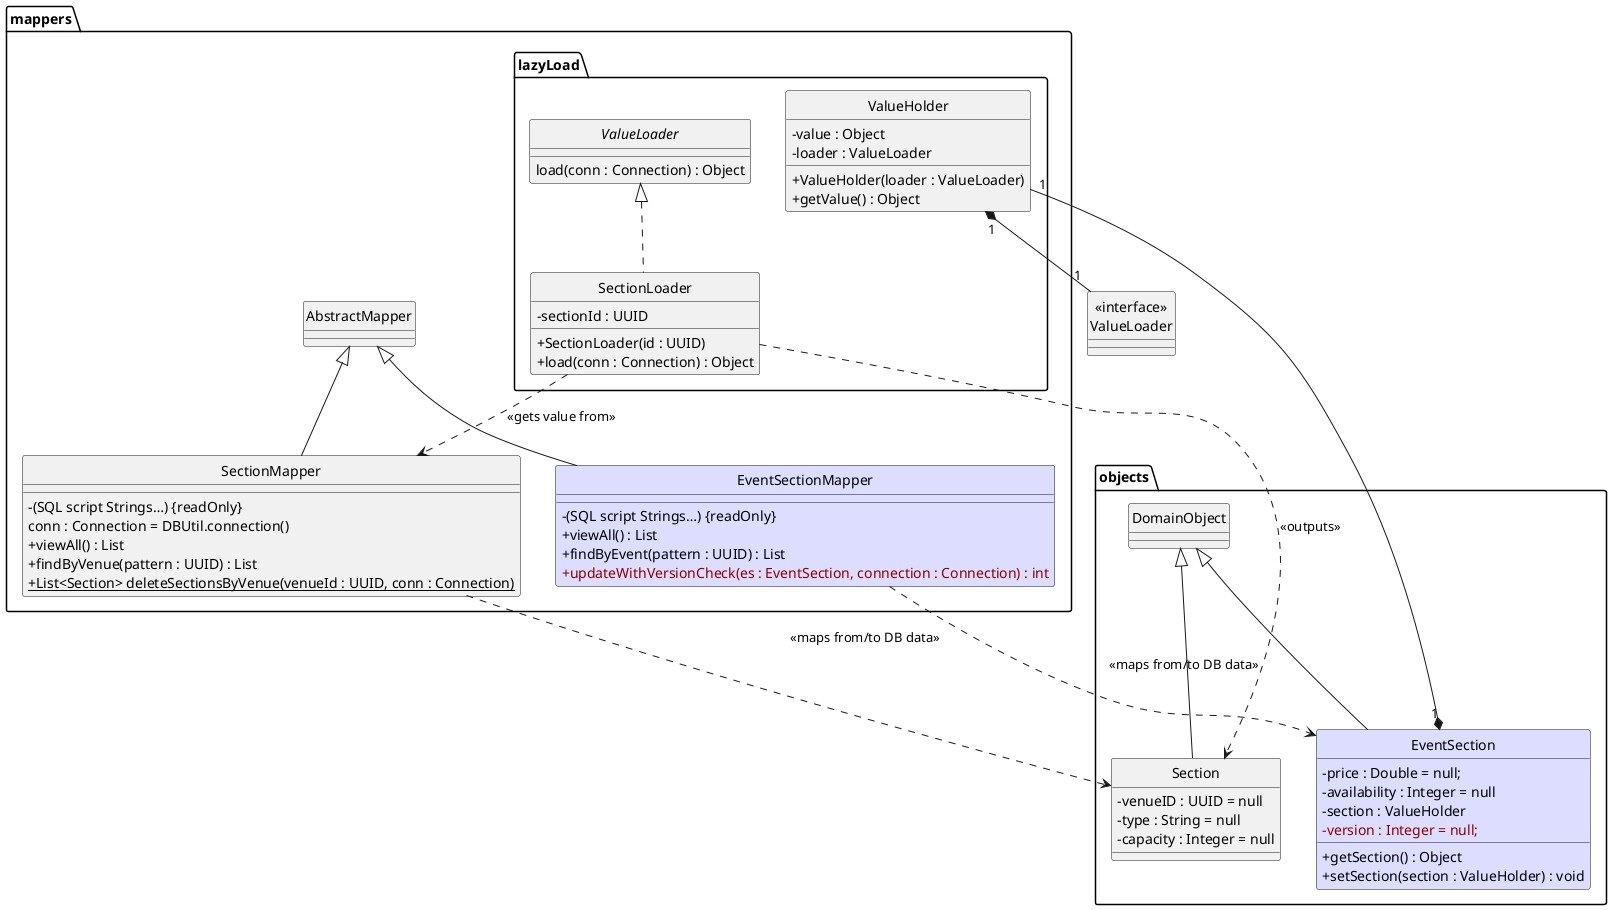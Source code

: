 @startuml
hide circle
allowmixing
skinparam classAttributeIconSize 0

class mappers.lazyLoad.ValueHolder {
  - value : Object
  - loader : ValueLoader
  + ValueHolder(loader : ValueLoader)
  + getValue() : Object
}
interface mappers.lazyLoad.ValueLoader {
  load(conn : Connection) : Object
}

' mappers
class mappers.EventSectionMapper #ddddff extends mappers.AbstractMapper {
  - (SQL script Strings…) {readOnly}
  + viewAll() : List
  + findByEvent(pattern : UUID) : List
  <color:darkRed>+updateWithVersionCheck(es : EventSection, connection : Connection) : int
}
class mappers.lazyLoad.SectionLoader implements mappers.lazyLoad.ValueLoader {
  - sectionId : UUID
  + SectionLoader(id : UUID)
  + load(conn : Connection) : Object
}

class mappers.SectionMapper extends mappers.AbstractMapper {
  - (SQL script Strings…) {readOnly}
  conn : Connection = DBUtil.connection()
  + viewAll() : List
  + findByVenue(pattern : UUID) : List
  + {static} List<Section> deleteSectionsByVenue(venueId : UUID, conn : Connection)
}

class objects.EventSection #ddddff extends objects.DomainObject {
    - price : Double = null;
    - availability : Integer = null
    - section : ValueHolder
    <color:darkRed>-version : Integer = null;
    + getSection() : Object
    + setSection(section : ValueHolder) : void
}
class objects.Section extends objects.DomainObject {
  - venueID : UUID = null
  - type : String = null
  - capacity : Integer = null
}

objects.EventSection "1"*--"1" mappers.lazyLoad.ValueHolder
mappers.lazyLoad.ValueHolder "1"*--"1" "<<interface>>\nValueLoader"
mappers.lazyLoad.SectionLoader ..> mappers.SectionMapper : <<gets value from>>
mappers.lazyLoad.SectionLoader ..> objects.Section : "<<outputs>>"

mappers.EventSectionMapper ..> objects.EventSection : <<maps from/to DB data>>
mappers.SectionMapper ..> objects.Section : "<<maps from/to DB data>>\n\n\n"

@enduml